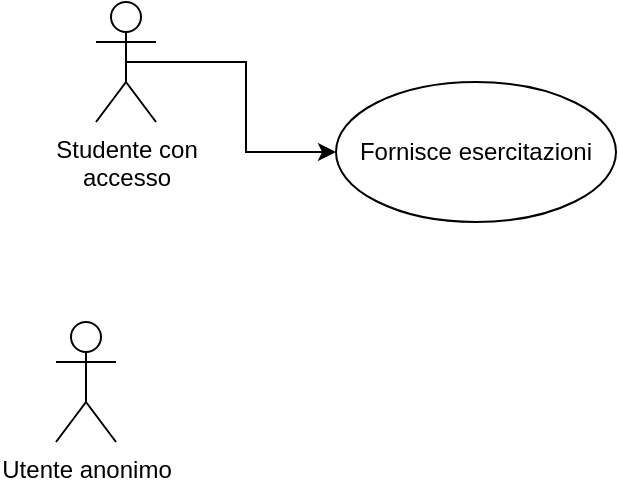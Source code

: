 <mxfile version="20.3.0" type="device"><diagram id="7OYAYTYSpjpL92mzjm2y" name="Pagina-1"><mxGraphModel dx="1200" dy="590" grid="1" gridSize="10" guides="1" tooltips="1" connect="1" arrows="1" fold="1" page="1" pageScale="1" pageWidth="827" pageHeight="1169" math="0" shadow="0"><root><mxCell id="0"/><mxCell id="1" parent="0"/><mxCell id="qkBy4mQMcIvkAVqvvjK2-3" style="edgeStyle=orthogonalEdgeStyle;rounded=0;orthogonalLoop=1;jettySize=auto;html=1;exitX=0.5;exitY=0.5;exitDx=0;exitDy=0;exitPerimeter=0;entryX=0;entryY=0.5;entryDx=0;entryDy=0;" edge="1" parent="1" source="qkBy4mQMcIvkAVqvvjK2-1" target="qkBy4mQMcIvkAVqvvjK2-2"><mxGeometry relative="1" as="geometry"/></mxCell><mxCell id="qkBy4mQMcIvkAVqvvjK2-1" value="Studente con &lt;br&gt;accesso" style="shape=umlActor;verticalLabelPosition=bottom;verticalAlign=top;html=1;" vertex="1" parent="1"><mxGeometry x="190" y="150" width="30" height="60" as="geometry"/></mxCell><mxCell id="qkBy4mQMcIvkAVqvvjK2-2" value="Fornisce esercitazioni" style="ellipse;whiteSpace=wrap;html=1;" vertex="1" parent="1"><mxGeometry x="310" y="190" width="140" height="70" as="geometry"/></mxCell><mxCell id="qkBy4mQMcIvkAVqvvjK2-6" value="Utente anonimo" style="shape=umlActor;verticalLabelPosition=bottom;verticalAlign=top;html=1;outlineConnect=0;" vertex="1" parent="1"><mxGeometry x="170" y="310" width="30" height="60" as="geometry"/></mxCell></root></mxGraphModel></diagram></mxfile>